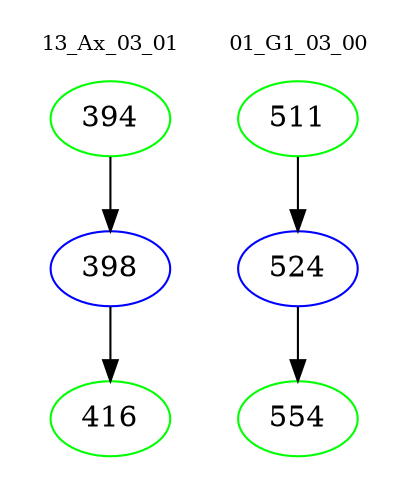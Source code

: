 digraph{
subgraph cluster_0 {
color = white
label = "13_Ax_03_01";
fontsize=10;
T0_394 [label="394", color="green"]
T0_394 -> T0_398 [color="black"]
T0_398 [label="398", color="blue"]
T0_398 -> T0_416 [color="black"]
T0_416 [label="416", color="green"]
}
subgraph cluster_1 {
color = white
label = "01_G1_03_00";
fontsize=10;
T1_511 [label="511", color="green"]
T1_511 -> T1_524 [color="black"]
T1_524 [label="524", color="blue"]
T1_524 -> T1_554 [color="black"]
T1_554 [label="554", color="green"]
}
}
